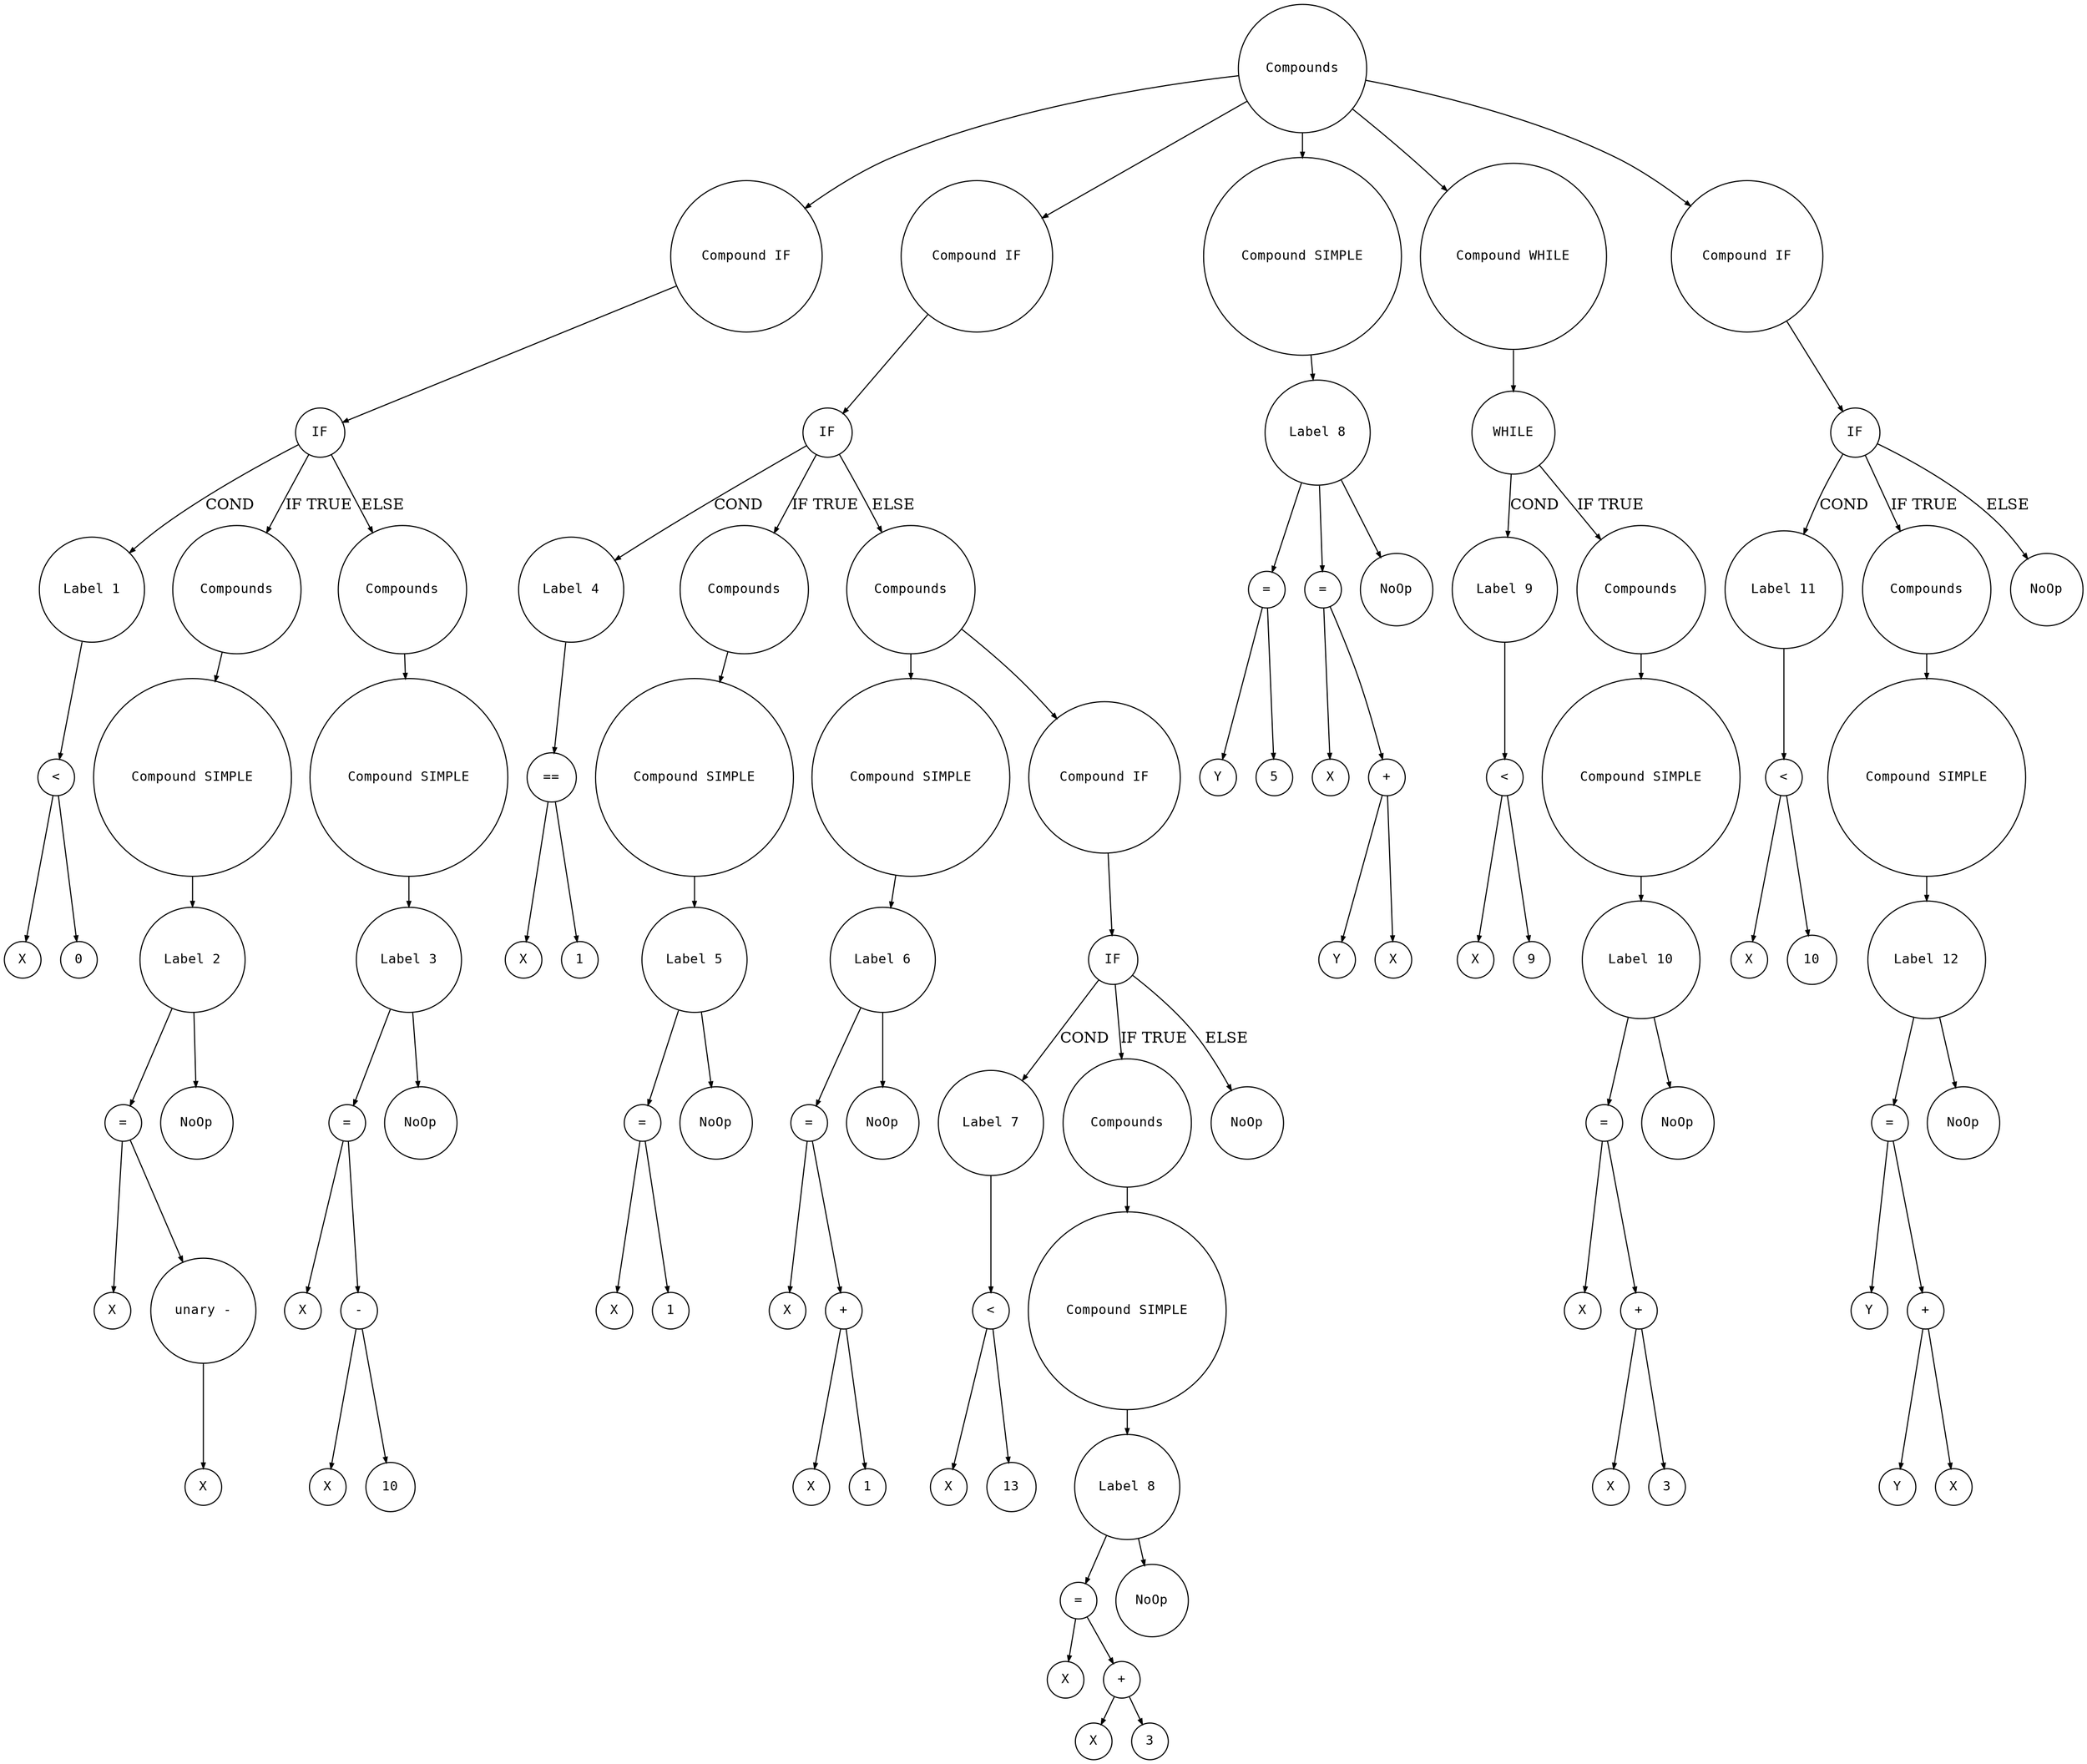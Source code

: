 digraph astgraph {
  node [shape=circle, fontsize=12, fontname="Courier", height=.1];
  ranksep=.3;
  edge [arrowsize=.5]
  node1 [label="Compounds"]
  node2 [label="Compound IF"]
  node3 [label="IF"]
  node4 [label="Label 1"]
  node5 [label="<"]
  node6 [label="X"]
  node7 [label="0"]
  node5 -> node6
  node5 -> node7
  node4 -> node5
  node3 -> node4 [label="COND"]
  node8 [label="Compounds"]
  node9 [label="Compound SIMPLE"]
  node10 [label="Label 2"]
  node11 [label="="]
  node12 [label="X"]
  node13 [label="unary -"]
  node14 [label="X"]
  node13 -> node14
  node11 -> node12
  node11 -> node13
  node10 -> node11
  node15 [label="NoOp"]
  node10 -> node15
  node9 -> node10
  node8 -> node9
  node3 -> node8 [label="IF TRUE"] 
  node16 [label="Compounds"]
  node17 [label="Compound SIMPLE"]
  node18 [label="Label 3"]
  node19 [label="="]
  node20 [label="X"]
  node21 [label="-"]
  node22 [label="X"]
  node23 [label="10"]
  node21 -> node22
  node21 -> node23
  node19 -> node20
  node19 -> node21
  node18 -> node19
  node24 [label="NoOp"]
  node18 -> node24
  node17 -> node18
  node16 -> node17
  node3 -> node16 [label="ELSE"] 
  node2 -> node3
  node25 [label="Compound IF"]
  node26 [label="IF"]
  node27 [label="Label 4"]
  node28 [label="=="]
  node29 [label="X"]
  node30 [label="1"]
  node28 -> node29
  node28 -> node30
  node27 -> node28
  node26 -> node27 [label="COND"]
  node31 [label="Compounds"]
  node32 [label="Compound SIMPLE"]
  node33 [label="Label 5"]
  node34 [label="="]
  node35 [label="X"]
  node36 [label="1"]
  node34 -> node35
  node34 -> node36
  node33 -> node34
  node37 [label="NoOp"]
  node33 -> node37
  node32 -> node33
  node31 -> node32
  node26 -> node31 [label="IF TRUE"] 
  node38 [label="Compounds"]
  node39 [label="Compound SIMPLE"]
  node40 [label="Label 6"]
  node41 [label="="]
  node42 [label="X"]
  node43 [label="+"]
  node44 [label="X"]
  node45 [label="1"]
  node43 -> node44
  node43 -> node45
  node41 -> node42
  node41 -> node43
  node40 -> node41
  node46 [label="NoOp"]
  node40 -> node46
  node39 -> node40
  node47 [label="Compound IF"]
  node48 [label="IF"]
  node49 [label="Label 7"]
  node50 [label="<"]
  node51 [label="X"]
  node52 [label="13"]
  node50 -> node51
  node50 -> node52
  node49 -> node50
  node48 -> node49 [label="COND"]
  node53 [label="Compounds"]
  node54 [label="Compound SIMPLE"]
  node55 [label="Label 8"]
  node56 [label="="]
  node57 [label="X"]
  node58 [label="+"]
  node59 [label="X"]
  node60 [label="3"]
  node58 -> node59
  node58 -> node60
  node56 -> node57
  node56 -> node58
  node55 -> node56
  node61 [label="NoOp"]
  node55 -> node61
  node54 -> node55
  node53 -> node54
  node48 -> node53 [label="IF TRUE"] 
  node62 [label="NoOp"]
  node48 -> node62 [label="ELSE"] 
  node47 -> node48
  node38 -> node39
  node38 -> node47
  node26 -> node38 [label="ELSE"] 
  node25 -> node26
  node63 [label="Compound SIMPLE"]
  node64 [label="Label 8"]
  node65 [label="="]
  node66 [label="Y"]
  node67 [label="5"]
  node65 -> node66
  node65 -> node67
  node64 -> node65
  node68 [label="="]
  node69 [label="X"]
  node70 [label="+"]
  node71 [label="Y"]
  node72 [label="X"]
  node70 -> node71
  node70 -> node72
  node68 -> node69
  node68 -> node70
  node64 -> node68
  node73 [label="NoOp"]
  node64 -> node73
  node63 -> node64
  node74 [label="Compound WHILE"]
  node75 [label="WHILE"]
  node76 [label="Label 9"]
  node77 [label="<"]
  node78 [label="X"]
  node79 [label="9"]
  node77 -> node78
  node77 -> node79
  node76 -> node77
  node75 -> node76 [label="COND"]
  node80 [label="Compounds"]
  node81 [label="Compound SIMPLE"]
  node82 [label="Label 10"]
  node83 [label="="]
  node84 [label="X"]
  node85 [label="+"]
  node86 [label="X"]
  node87 [label="3"]
  node85 -> node86
  node85 -> node87
  node83 -> node84
  node83 -> node85
  node82 -> node83
  node88 [label="NoOp"]
  node82 -> node88
  node81 -> node82
  node80 -> node81
  node75 -> node80 [label="IF TRUE"] 
  node74 -> node75
  node89 [label="Compound IF"]
  node90 [label="IF"]
  node91 [label="Label 11"]
  node92 [label="<"]
  node93 [label="X"]
  node94 [label="10"]
  node92 -> node93
  node92 -> node94
  node91 -> node92
  node90 -> node91 [label="COND"]
  node95 [label="Compounds"]
  node96 [label="Compound SIMPLE"]
  node97 [label="Label 12"]
  node98 [label="="]
  node99 [label="Y"]
  node100 [label="+"]
  node101 [label="Y"]
  node102 [label="X"]
  node100 -> node101
  node100 -> node102
  node98 -> node99
  node98 -> node100
  node97 -> node98
  node103 [label="NoOp"]
  node97 -> node103
  node96 -> node97
  node95 -> node96
  node90 -> node95 [label="IF TRUE"] 
  node104 [label="NoOp"]
  node90 -> node104 [label="ELSE"] 
  node89 -> node90
  node1 -> node2
  node1 -> node25
  node1 -> node63
  node1 -> node74
  node1 -> node89
}

